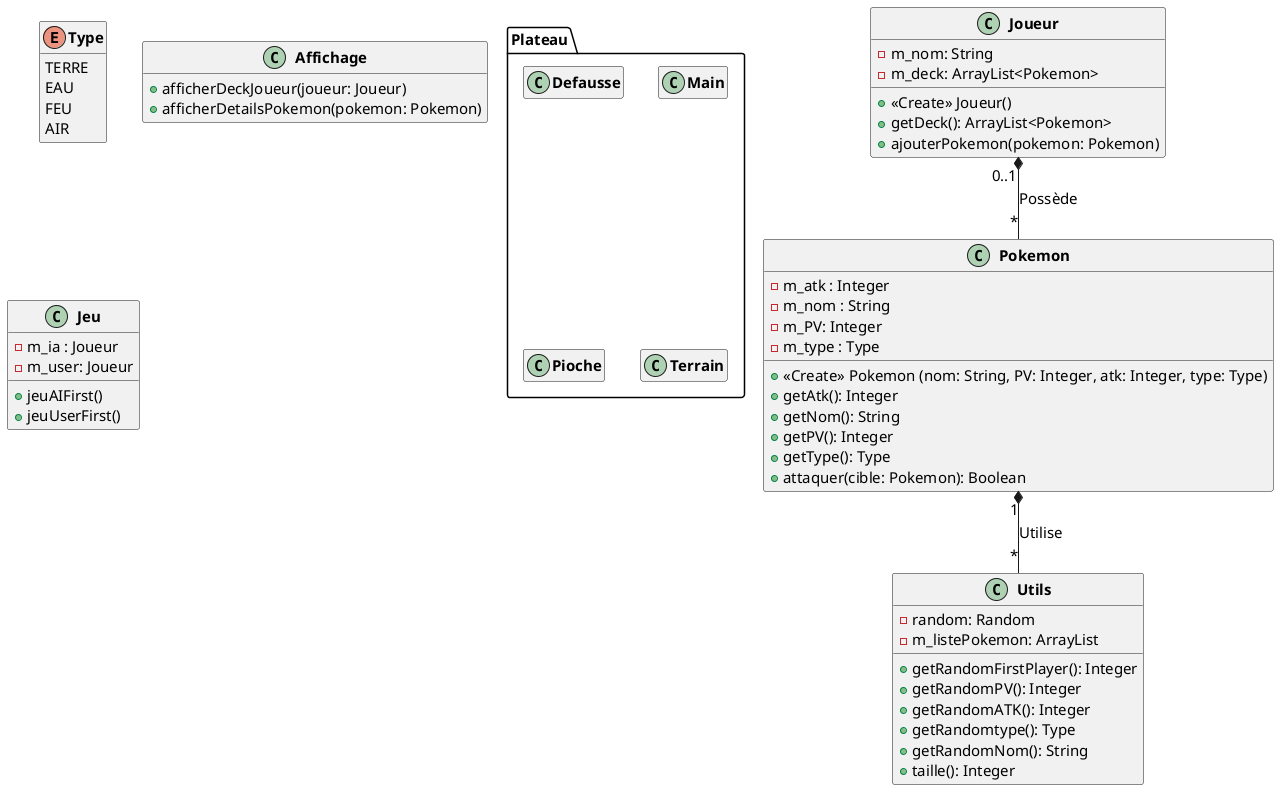 @startuml
scale 1
skinparam classFontStyle Bold
skinparam defaultFontSize 15
hide empty members
skinparam classAttribute IconSize 0
skinparam classFontStyle Bold
hide enum methods


class Pokemon{
    -m_atk : Integer
    -m_nom : String
    -m_PV: Integer
    -m_type : Type
    +<<Create>> Pokemon (nom: String, PV: Integer, atk: Integer, type: Type)
    +getAtk(): Integer
    +getNom(): String
    +getPV(): Integer
    +getType(): Type
    +attaquer(cible: Pokemon): Boolean
}
enum Type{
        TERRE
        EAU
        FEU
        AIR
}
class Utils{
    -random: Random
    -m_listePokemon: ArrayList
    +getRandomFirstPlayer(): Integer
    +getRandomPV(): Integer
    +getRandomATK(): Integer
    +getRandomtype(): Type
    +getRandomNom(): String
    +taille(): Integer
}
class Joueur{
    -m_nom: String
    -m_deck: ArrayList<Pokemon>
    +<<Create>> Joueur()
    +getDeck(): ArrayList<Pokemon>
    +ajouterPokemon(pokemon: Pokemon)
}
class Affichage{
    +afficherDeckJoueur(joueur: Joueur)
    +afficherDetailsPokemon(pokemon: Pokemon)
    }
class Jeu{
    -m_ia : Joueur
    -m_user: Joueur
    +jeuAIFirst()
    +jeuUserFirst()
    }
package Plateau {
    class Defausse
    {
    }
    class Main
    {
    }
    class Pioche
    {
    }
    class Terrain
    {
    }
}
Pokemon "1" *-- "*" Utils : Utilise
Joueur "0..1" *-- "*" Pokemon : Possède
@enduml